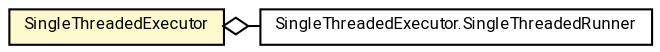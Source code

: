 #!/usr/local/bin/dot
#
# Class diagram 
# Generated by UMLGraph version R5_7_2-60-g0e99a6 (http://www.spinellis.gr/umlgraph/)
#

digraph G {
	graph [fontnames="svg"]
	edge [fontname="Roboto",fontsize=7,labelfontname="Roboto",labelfontsize=7,color="black"];
	node [fontname="Roboto",fontcolor="black",fontsize=8,shape=plaintext,margin=0,width=0,height=0];
	nodesep=0.15;
	ranksep=0.25;
	rankdir=LR;
	// de.lmu.ifi.dbs.elki.parallel.SingleThreadedExecutor
	c9621847 [label=<<table title="de.lmu.ifi.dbs.elki.parallel.SingleThreadedExecutor" border="0" cellborder="1" cellspacing="0" cellpadding="2" bgcolor="lemonChiffon" href="SingleThreadedExecutor.html" target="_parent">
		<tr><td><table border="0" cellspacing="0" cellpadding="1">
		<tr><td align="center" balign="center"> <font face="Roboto">SingleThreadedExecutor</font> </td></tr>
		</table></td></tr>
		</table>>, URL="SingleThreadedExecutor.html"];
	// de.lmu.ifi.dbs.elki.parallel.SingleThreadedExecutor.SingleThreadedRunner
	c9621848 [label=<<table title="de.lmu.ifi.dbs.elki.parallel.SingleThreadedExecutor.SingleThreadedRunner" border="0" cellborder="1" cellspacing="0" cellpadding="2" href="SingleThreadedExecutor.SingleThreadedRunner.html" target="_parent">
		<tr><td><table border="0" cellspacing="0" cellpadding="1">
		<tr><td align="center" balign="center"> <font face="Roboto">SingleThreadedExecutor.SingleThreadedRunner</font> </td></tr>
		</table></td></tr>
		</table>>, URL="SingleThreadedExecutor.SingleThreadedRunner.html"];
	// de.lmu.ifi.dbs.elki.parallel.SingleThreadedExecutor has de.lmu.ifi.dbs.elki.parallel.SingleThreadedExecutor.SingleThreadedRunner
	c9621847 -> c9621848 [arrowhead=none,arrowtail=ediamond,dir=back,weight=4];
}

